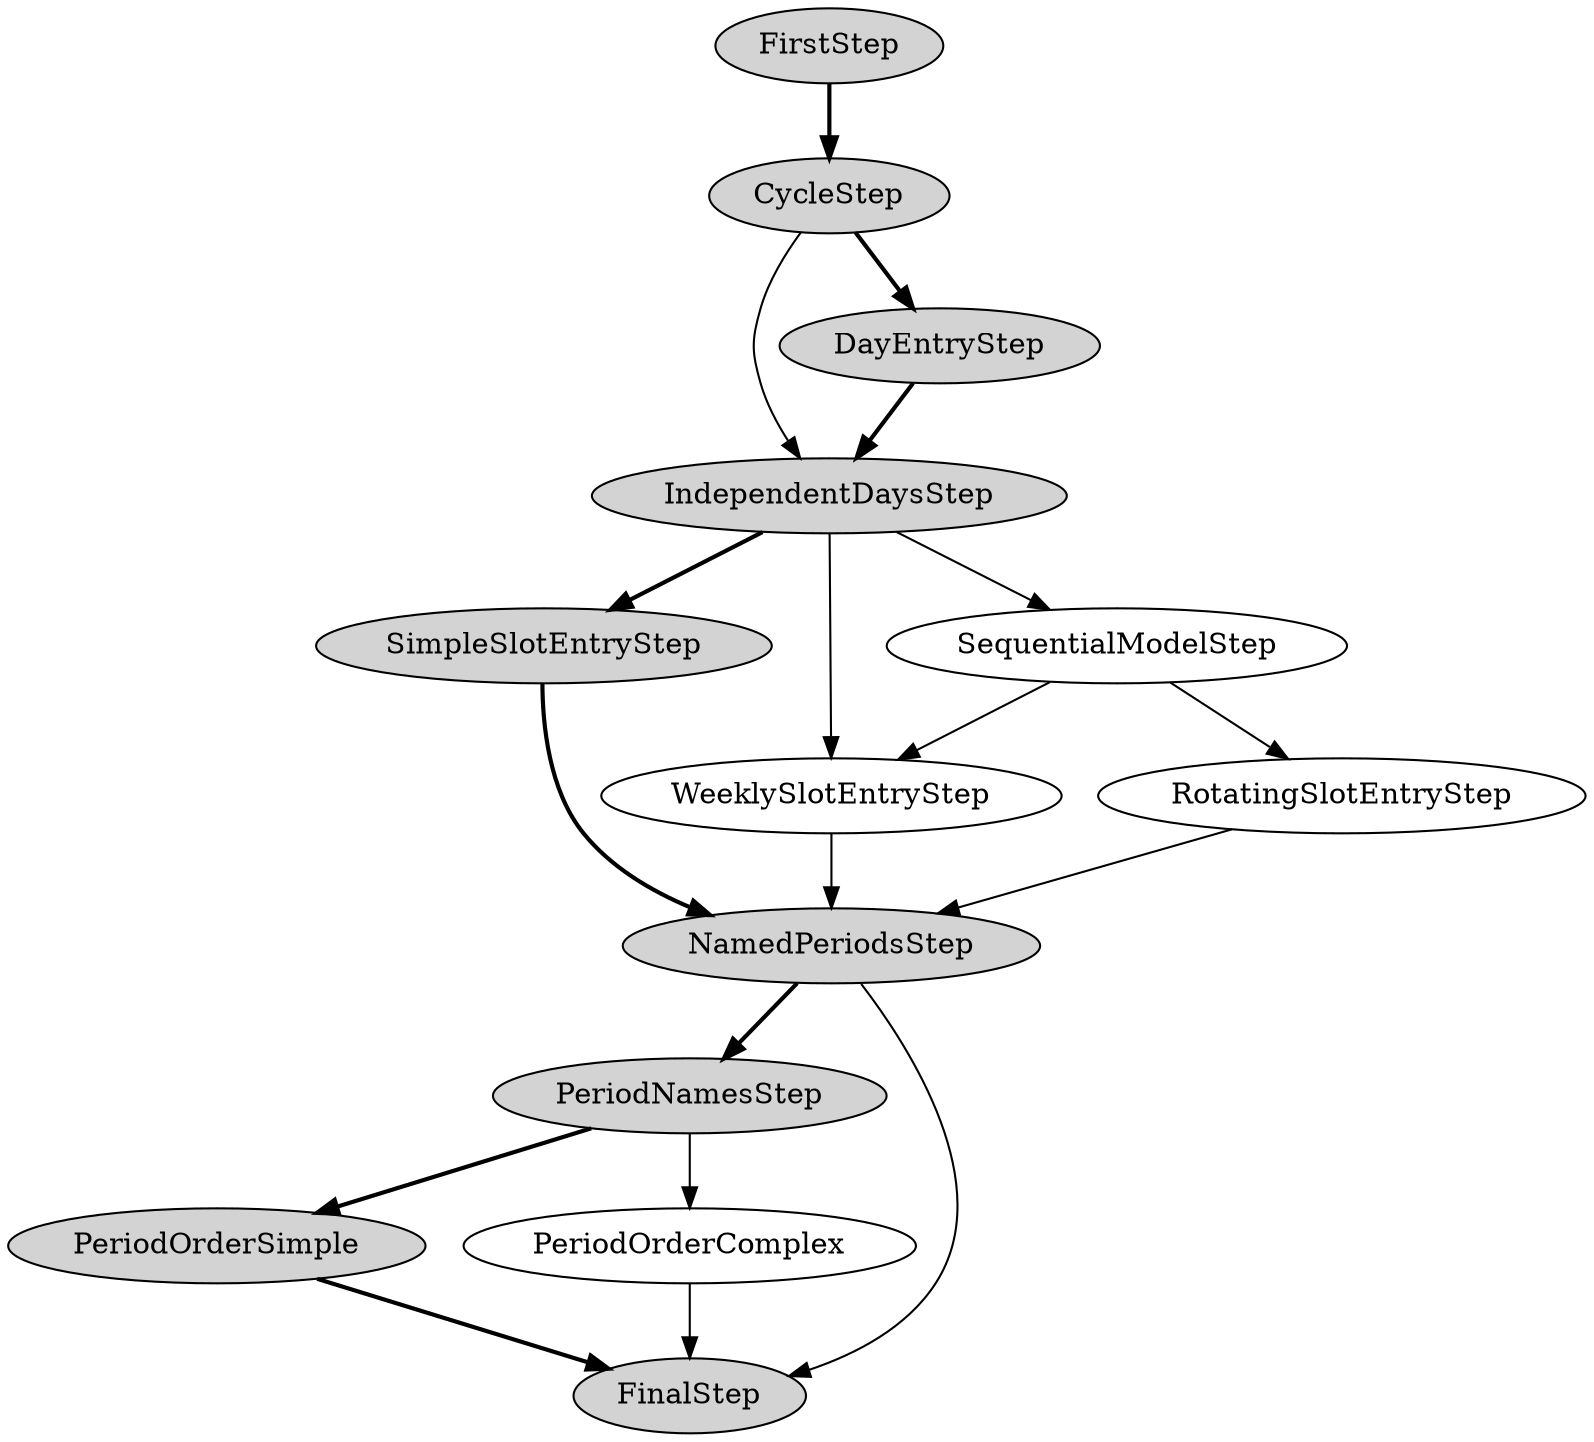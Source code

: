 digraph "Timetable Schema Wizard" {
  FirstStep -> CycleStep [style="bold"];
  CycleStep -> IndependentDaysStep;
  CycleStep -> DayEntryStep [style="bold"];
  DayEntryStep -> IndependentDaysStep [style="bold"];
  IndependentDaysStep -> SimpleSlotEntryStep [style="bold"];
  IndependentDaysStep -> WeeklySlotEntryStep;
  IndependentDaysStep -> SequentialModelStep;
  SequentialModelStep -> WeeklySlotEntryStep;
  SequentialModelStep -> RotatingSlotEntryStep;
  SimpleSlotEntryStep -> NamedPeriodsStep [style="bold"];
  RotatingSlotEntryStep -> NamedPeriodsStep;
  WeeklySlotEntryStep -> NamedPeriodsStep;
  NamedPeriodsStep -> PeriodNamesStep [style="bold"];
  NamedPeriodsStep -> FinalStep;
  PeriodNamesStep -> PeriodOrderSimple [style="bold"];
  PeriodNamesStep -> PeriodOrderComplex;
  PeriodOrderSimple -> FinalStep [style="bold"];
  PeriodOrderComplex -> FinalStep;

  FirstStep[style="filled"];
  CycleStep[style="filled"];
  DayEntryStep[style="filled"];
  IndependentDaysStep[style="filled"];
  SimpleSlotEntryStep[style="filled"];
  NamedPeriodsStep[style="filled"];
  PeriodNamesStep[style="filled"];
  PeriodOrderSimple[style="filled"];
  FinalStep[style="filled"];
}
